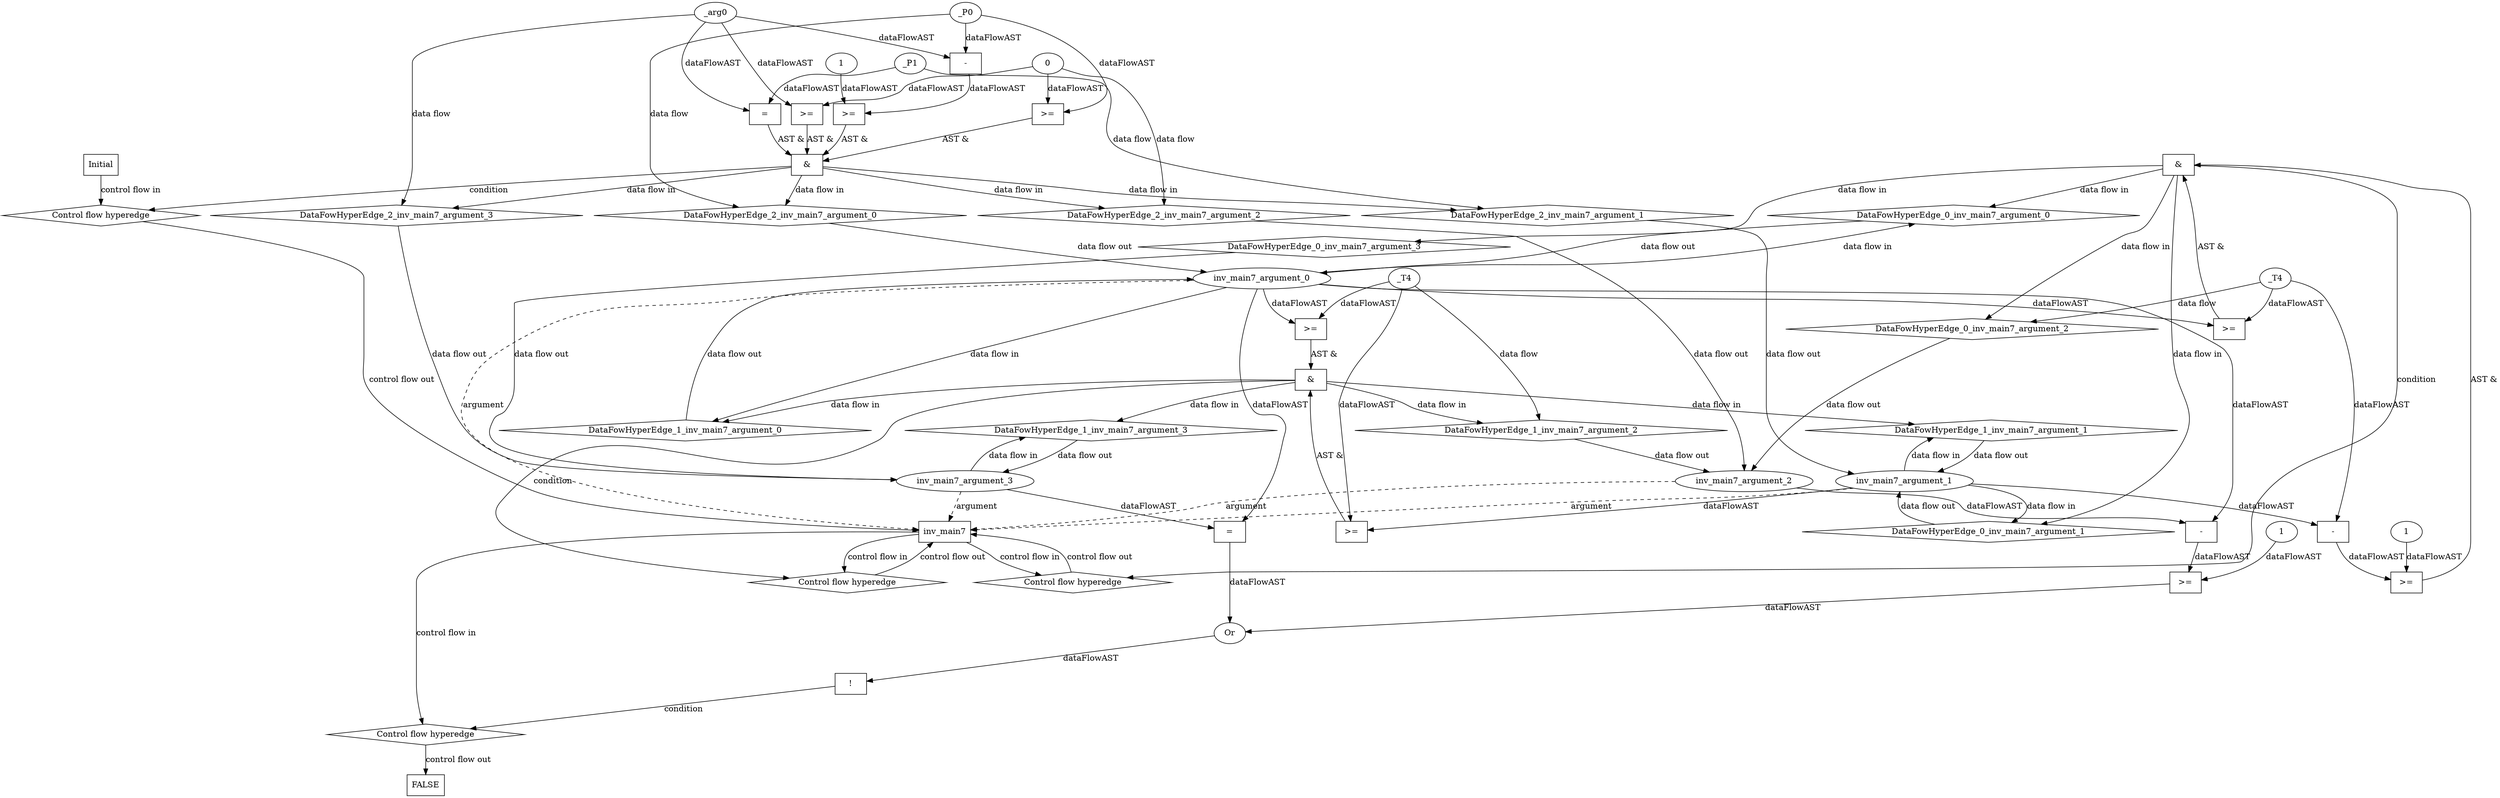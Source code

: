 digraph dag {
"inv_main7" [label="inv_main7" nodeName="inv_main7" class=cfn  shape="rect"];
FALSE [label="FALSE" nodeName=FALSE class=cfn  shape="rect"];
Initial [label="Initial" nodeName=Initial class=cfn  shape="rect"];
ControlFowHyperEdge_0 [label="Control flow hyperedge" nodeName=ControlFowHyperEdge_0 class=controlFlowHyperEdge shape="diamond"];
"inv_main7" -> ControlFowHyperEdge_0 [label="control flow in"]
ControlFowHyperEdge_0 -> "inv_main7" [label="control flow out"]
ControlFowHyperEdge_1 [label="Control flow hyperedge" nodeName=ControlFowHyperEdge_1 class=controlFlowHyperEdge shape="diamond"];
"inv_main7" -> ControlFowHyperEdge_1 [label="control flow in"]
ControlFowHyperEdge_1 -> "inv_main7" [label="control flow out"]
ControlFowHyperEdge_2 [label="Control flow hyperedge" nodeName=ControlFowHyperEdge_2 class=controlFlowHyperEdge shape="diamond"];
"Initial" -> ControlFowHyperEdge_2 [label="control flow in"]
ControlFowHyperEdge_2 -> "inv_main7" [label="control flow out"]
ControlFowHyperEdge_3 [label="Control flow hyperedge" nodeName=ControlFowHyperEdge_3 class=controlFlowHyperEdge shape="diamond"];
"inv_main7" -> ControlFowHyperEdge_3 [label="control flow in"]
ControlFowHyperEdge_3 -> "FALSE" [label="control flow out"]
"inv_main7_argument_0" [label="inv_main7_argument_0" nodeName=argument0 class=argument  head="inv_main7" shape="oval"];
"inv_main7_argument_0" -> "inv_main7"[label="argument" style="dashed"]
"inv_main7_argument_1" [label="inv_main7_argument_1" nodeName=argument1 class=argument  head="inv_main7" shape="oval"];
"inv_main7_argument_1" -> "inv_main7"[label="argument" style="dashed"]
"inv_main7_argument_2" [label="inv_main7_argument_2" nodeName=argument2 class=argument  head="inv_main7" shape="oval"];
"inv_main7_argument_2" -> "inv_main7"[label="argument" style="dashed"]
"inv_main7_argument_3" [label="inv_main7_argument_3" nodeName=argument3 class=argument  head="inv_main7" shape="oval"];
"inv_main7_argument_3" -> "inv_main7"[label="argument" style="dashed"]

"xxxinv_main7___inv_main7_0xxx_and" [label="&" nodeName="xxxinv_main7___inv_main7_0xxx_and" class=Operator shape="rect"];
"xxxinv_main7___inv_main7_0xxxguard_0_node_0" [label=">=" nodeName="xxxinv_main7___inv_main7_0xxxguard_0_node_0" class=Operator  shape="rect"];
"inv_main7_argument_0" -> "xxxinv_main7___inv_main7_0xxxguard_0_node_0"[label="dataFlowAST"]
"xxxinv_main7___inv_main7_0xxxdataFlow_0_node_0" -> "xxxinv_main7___inv_main7_0xxxguard_0_node_0"[label="dataFlowAST"]

"xxxinv_main7___inv_main7_0xxxguard_0_node_0" -> "xxxinv_main7___inv_main7_0xxx_and" [label="AST &"];
"xxxinv_main7___inv_main7_0xxxguard1_node_0" [label=">=" nodeName="xxxinv_main7___inv_main7_0xxxguard1_node_0" class=Operator  shape="rect"];
"xxxinv_main7___inv_main7_0xxxguard1_node_1" [label="-" nodeName="xxxinv_main7___inv_main7_0xxxguard1_node_1" class= Operator shape="rect"];
"xxxinv_main7___inv_main7_0xxxguard1_node_4" [label="1" nodeName="xxxinv_main7___inv_main7_0xxxguard1_node_4" class=Literal ];
"xxxinv_main7___inv_main7_0xxxguard1_node_1" -> "xxxinv_main7___inv_main7_0xxxguard1_node_0"[label="dataFlowAST"]
"xxxinv_main7___inv_main7_0xxxguard1_node_4" -> "xxxinv_main7___inv_main7_0xxxguard1_node_0"[label="dataFlowAST"]
"xxxinv_main7___inv_main7_0xxxdataFlow_0_node_0" -> "xxxinv_main7___inv_main7_0xxxguard1_node_1"[label="dataFlowAST"]
"inv_main7_argument_1" -> "xxxinv_main7___inv_main7_0xxxguard1_node_1"[label="dataFlowAST"]

"xxxinv_main7___inv_main7_0xxxguard1_node_0" -> "xxxinv_main7___inv_main7_0xxx_and" [label="AST &"];
"xxxinv_main7___inv_main7_0xxx_and" -> "ControlFowHyperEdge_0" [label="condition"];
"xxxinv_main7___inv_main7_0xxxdataFlow_0_node_0" [label="_T4" nodeName="xxxinv_main7___inv_main7_0xxxdataFlow_0_node_0" class=Constant ];

"xxxinv_main7___inv_main7_0xxxdataFlow_0_node_0" -> "DataFowHyperEdge_0_inv_main7_argument_2" [label="data flow"];
"xxxinv_main7___inv_main7_1xxx_and" [label="&" nodeName="xxxinv_main7___inv_main7_1xxx_and" class=Operator shape="rect"];
"xxxinv_main7___inv_main7_1xxxguard_0_node_0" [label=">=" nodeName="xxxinv_main7___inv_main7_1xxxguard_0_node_0" class=Operator  shape="rect"];
"inv_main7_argument_0" -> "xxxinv_main7___inv_main7_1xxxguard_0_node_0"[label="dataFlowAST"]
"xxxinv_main7___inv_main7_1xxxdataFlow_0_node_0" -> "xxxinv_main7___inv_main7_1xxxguard_0_node_0"[label="dataFlowAST"]

"xxxinv_main7___inv_main7_1xxxguard_0_node_0" -> "xxxinv_main7___inv_main7_1xxx_and" [label="AST &"];
"xxxinv_main7___inv_main7_1xxxguard1_node_0" [label=">=" nodeName="xxxinv_main7___inv_main7_1xxxguard1_node_0" class=Operator  shape="rect"];
"inv_main7_argument_1" -> "xxxinv_main7___inv_main7_1xxxguard1_node_0"[label="dataFlowAST"]
"xxxinv_main7___inv_main7_1xxxdataFlow_0_node_0" -> "xxxinv_main7___inv_main7_1xxxguard1_node_0"[label="dataFlowAST"]

"xxxinv_main7___inv_main7_1xxxguard1_node_0" -> "xxxinv_main7___inv_main7_1xxx_and" [label="AST &"];
"xxxinv_main7___inv_main7_1xxx_and" -> "ControlFowHyperEdge_1" [label="condition"];
"xxxinv_main7___inv_main7_1xxxdataFlow_0_node_0" [label="_T4" nodeName="xxxinv_main7___inv_main7_1xxxdataFlow_0_node_0" class=Constant ];

"xxxinv_main7___inv_main7_1xxxdataFlow_0_node_0" -> "DataFowHyperEdge_1_inv_main7_argument_2" [label="data flow"];
"xxxinv_main7___Initial_2xxx_and" [label="&" nodeName="xxxinv_main7___Initial_2xxx_and" class=Operator shape="rect"];
"xxxinv_main7___Initial_2xxxguard_0_node_0" [label=">=" nodeName="xxxinv_main7___Initial_2xxxguard_0_node_0" class=Operator  shape="rect"];
"xxxinv_main7___Initial_2xxxdataFlow_0_node_0" -> "xxxinv_main7___Initial_2xxxguard_0_node_0"[label="dataFlowAST"]
"xxxinv_main7___Initial_2xxxdataFlow2_node_0" -> "xxxinv_main7___Initial_2xxxguard_0_node_0"[label="dataFlowAST"]

"xxxinv_main7___Initial_2xxxguard_0_node_0" -> "xxxinv_main7___Initial_2xxx_and" [label="AST &"];
"xxxinv_main7___Initial_2xxxguard1_node_0" [label=">=" nodeName="xxxinv_main7___Initial_2xxxguard1_node_0" class=Operator  shape="rect"];
"xxxinv_main7___Initial_2xxxdataFlow3_node_0" -> "xxxinv_main7___Initial_2xxxguard1_node_0"[label="dataFlowAST"]
"xxxinv_main7___Initial_2xxxdataFlow2_node_0" -> "xxxinv_main7___Initial_2xxxguard1_node_0"[label="dataFlowAST"]

"xxxinv_main7___Initial_2xxxguard1_node_0" -> "xxxinv_main7___Initial_2xxx_and" [label="AST &"];
"xxxinv_main7___Initial_2xxxguard2_node_0" [label=">=" nodeName="xxxinv_main7___Initial_2xxxguard2_node_0" class=Operator  shape="rect"];
"xxxinv_main7___Initial_2xxxguard2_node_1" [label="-" nodeName="xxxinv_main7___Initial_2xxxguard2_node_1" class= Operator shape="rect"];
"xxxinv_main7___Initial_2xxxguard2_node_4" [label="1" nodeName="xxxinv_main7___Initial_2xxxguard2_node_4" class=Literal ];
"xxxinv_main7___Initial_2xxxguard2_node_1" -> "xxxinv_main7___Initial_2xxxguard2_node_0"[label="dataFlowAST"]
"xxxinv_main7___Initial_2xxxguard2_node_4" -> "xxxinv_main7___Initial_2xxxguard2_node_0"[label="dataFlowAST"]
"xxxinv_main7___Initial_2xxxdataFlow_0_node_0" -> "xxxinv_main7___Initial_2xxxguard2_node_1"[label="dataFlowAST"]
"xxxinv_main7___Initial_2xxxdataFlow3_node_0" -> "xxxinv_main7___Initial_2xxxguard2_node_1"[label="dataFlowAST"]

"xxxinv_main7___Initial_2xxxguard2_node_0" -> "xxxinv_main7___Initial_2xxx_and" [label="AST &"];
"xxxinv_main7___Initial_2xxxguard3_node_0" [label="=" nodeName="xxxinv_main7___Initial_2xxxguard3_node_0" class=Operator  shape="rect"];
"xxxinv_main7___Initial_2xxxdataFlow1_node_0" -> "xxxinv_main7___Initial_2xxxguard3_node_0"[label="dataFlowAST"]
"xxxinv_main7___Initial_2xxxdataFlow3_node_0" -> "xxxinv_main7___Initial_2xxxguard3_node_0"[label="dataFlowAST"]

"xxxinv_main7___Initial_2xxxguard3_node_0" -> "xxxinv_main7___Initial_2xxx_and" [label="AST &"];
"xxxinv_main7___Initial_2xxx_and" -> "ControlFowHyperEdge_2" [label="condition"];
"xxxinv_main7___Initial_2xxxdataFlow_0_node_0" [label="_P0" nodeName="xxxinv_main7___Initial_2xxxdataFlow_0_node_0" class=Constant ];

"xxxinv_main7___Initial_2xxxdataFlow_0_node_0" -> "DataFowHyperEdge_2_inv_main7_argument_0" [label="data flow"];
"xxxinv_main7___Initial_2xxxdataFlow1_node_0" [label="_P1" nodeName="xxxinv_main7___Initial_2xxxdataFlow1_node_0" class=Constant ];

"xxxinv_main7___Initial_2xxxdataFlow1_node_0" -> "DataFowHyperEdge_2_inv_main7_argument_1" [label="data flow"];
"xxxinv_main7___Initial_2xxxdataFlow2_node_0" [label="0" nodeName="xxxinv_main7___Initial_2xxxdataFlow2_node_0" class=Literal ];

"xxxinv_main7___Initial_2xxxdataFlow2_node_0" -> "DataFowHyperEdge_2_inv_main7_argument_2" [label="data flow"];
"xxxinv_main7___Initial_2xxxdataFlow3_node_0" [label="_arg0" nodeName="xxxinv_main7___Initial_2xxxdataFlow3_node_0" class=Constant ];

"xxxinv_main7___Initial_2xxxdataFlow3_node_0" -> "DataFowHyperEdge_2_inv_main7_argument_3" [label="data flow"];
"xxxFALSE___inv_main7_3xxxguard_0_node_0" [label="!" nodeName="xxxFALSE___inv_main7_3xxxguard_0_node_0" class=Operator shape="rect"];
"xxxFALSE___inv_main7_3xxxguard_0_node_1" [label="Or" nodeName="xxxFALSE___inv_main7_3xxxguard_0_node_1" class=Operator ];
"xxxFALSE___inv_main7_3xxxguard_0_node_2" [label=">=" nodeName="xxxFALSE___inv_main7_3xxxguard_0_node_2" class=Operator  shape="rect"];
"xxxFALSE___inv_main7_3xxxguard_0_node_3" [label="-" nodeName="xxxFALSE___inv_main7_3xxxguard_0_node_3" class= Operator shape="rect"];
"xxxFALSE___inv_main7_3xxxguard_0_node_6" [label="1" nodeName="xxxFALSE___inv_main7_3xxxguard_0_node_6" class=Literal ];
"xxxFALSE___inv_main7_3xxxguard_0_node_7" [label="=" nodeName="xxxFALSE___inv_main7_3xxxguard_0_node_7" class=Operator  shape="rect"];
"xxxFALSE___inv_main7_3xxxguard_0_node_1" -> "xxxFALSE___inv_main7_3xxxguard_0_node_0"[label="dataFlowAST"]
"xxxFALSE___inv_main7_3xxxguard_0_node_2" -> "xxxFALSE___inv_main7_3xxxguard_0_node_1"[label="dataFlowAST"]
"xxxFALSE___inv_main7_3xxxguard_0_node_7" -> "xxxFALSE___inv_main7_3xxxguard_0_node_1"[label="dataFlowAST"]
"xxxFALSE___inv_main7_3xxxguard_0_node_3" -> "xxxFALSE___inv_main7_3xxxguard_0_node_2"[label="dataFlowAST"]
"xxxFALSE___inv_main7_3xxxguard_0_node_6" -> "xxxFALSE___inv_main7_3xxxguard_0_node_2"[label="dataFlowAST"]
"inv_main7_argument_0" -> "xxxFALSE___inv_main7_3xxxguard_0_node_3"[label="dataFlowAST"]
"inv_main7_argument_2" -> "xxxFALSE___inv_main7_3xxxguard_0_node_3"[label="dataFlowAST"]
"inv_main7_argument_3" -> "xxxFALSE___inv_main7_3xxxguard_0_node_7"[label="dataFlowAST"]
"inv_main7_argument_0" -> "xxxFALSE___inv_main7_3xxxguard_0_node_7"[label="dataFlowAST"]

"xxxFALSE___inv_main7_3xxxguard_0_node_0" -> "ControlFowHyperEdge_3" [label="condition"];
"DataFowHyperEdge_0_inv_main7_argument_0" [label="DataFowHyperEdge_0_inv_main7_argument_0" nodeName="DataFowHyperEdge_0_inv_main7_argument_0" class=DataFlowHyperedge shape="diamond"];
"DataFowHyperEdge_0_inv_main7_argument_0" -> "inv_main7_argument_0"[label="data flow out"]
"xxxinv_main7___inv_main7_0xxx_and" -> "DataFowHyperEdge_0_inv_main7_argument_0"[label="data flow in"]
"DataFowHyperEdge_0_inv_main7_argument_1" [label="DataFowHyperEdge_0_inv_main7_argument_1" nodeName="DataFowHyperEdge_0_inv_main7_argument_1" class=DataFlowHyperedge shape="diamond"];
"DataFowHyperEdge_0_inv_main7_argument_1" -> "inv_main7_argument_1"[label="data flow out"]
"xxxinv_main7___inv_main7_0xxx_and" -> "DataFowHyperEdge_0_inv_main7_argument_1"[label="data flow in"]
"DataFowHyperEdge_0_inv_main7_argument_2" [label="DataFowHyperEdge_0_inv_main7_argument_2" nodeName="DataFowHyperEdge_0_inv_main7_argument_2" class=DataFlowHyperedge shape="diamond"];
"DataFowHyperEdge_0_inv_main7_argument_2" -> "inv_main7_argument_2"[label="data flow out"]
"xxxinv_main7___inv_main7_0xxx_and" -> "DataFowHyperEdge_0_inv_main7_argument_2"[label="data flow in"]
"DataFowHyperEdge_0_inv_main7_argument_3" [label="DataFowHyperEdge_0_inv_main7_argument_3" nodeName="DataFowHyperEdge_0_inv_main7_argument_3" class=DataFlowHyperedge shape="diamond"];
"DataFowHyperEdge_0_inv_main7_argument_3" -> "inv_main7_argument_3"[label="data flow out"]
"xxxinv_main7___inv_main7_0xxx_and" -> "DataFowHyperEdge_0_inv_main7_argument_3"[label="data flow in"]
"DataFowHyperEdge_1_inv_main7_argument_0" [label="DataFowHyperEdge_1_inv_main7_argument_0" nodeName="DataFowHyperEdge_1_inv_main7_argument_0" class=DataFlowHyperedge shape="diamond"];
"DataFowHyperEdge_1_inv_main7_argument_0" -> "inv_main7_argument_0"[label="data flow out"]
"xxxinv_main7___inv_main7_1xxx_and" -> "DataFowHyperEdge_1_inv_main7_argument_0"[label="data flow in"]
"DataFowHyperEdge_1_inv_main7_argument_1" [label="DataFowHyperEdge_1_inv_main7_argument_1" nodeName="DataFowHyperEdge_1_inv_main7_argument_1" class=DataFlowHyperedge shape="diamond"];
"DataFowHyperEdge_1_inv_main7_argument_1" -> "inv_main7_argument_1"[label="data flow out"]
"xxxinv_main7___inv_main7_1xxx_and" -> "DataFowHyperEdge_1_inv_main7_argument_1"[label="data flow in"]
"DataFowHyperEdge_1_inv_main7_argument_2" [label="DataFowHyperEdge_1_inv_main7_argument_2" nodeName="DataFowHyperEdge_1_inv_main7_argument_2" class=DataFlowHyperedge shape="diamond"];
"DataFowHyperEdge_1_inv_main7_argument_2" -> "inv_main7_argument_2"[label="data flow out"]
"xxxinv_main7___inv_main7_1xxx_and" -> "DataFowHyperEdge_1_inv_main7_argument_2"[label="data flow in"]
"DataFowHyperEdge_1_inv_main7_argument_3" [label="DataFowHyperEdge_1_inv_main7_argument_3" nodeName="DataFowHyperEdge_1_inv_main7_argument_3" class=DataFlowHyperedge shape="diamond"];
"DataFowHyperEdge_1_inv_main7_argument_3" -> "inv_main7_argument_3"[label="data flow out"]
"xxxinv_main7___inv_main7_1xxx_and" -> "DataFowHyperEdge_1_inv_main7_argument_3"[label="data flow in"]
"DataFowHyperEdge_2_inv_main7_argument_0" [label="DataFowHyperEdge_2_inv_main7_argument_0" nodeName="DataFowHyperEdge_2_inv_main7_argument_0" class=DataFlowHyperedge shape="diamond"];
"DataFowHyperEdge_2_inv_main7_argument_0" -> "inv_main7_argument_0"[label="data flow out"]
"xxxinv_main7___Initial_2xxx_and" -> "DataFowHyperEdge_2_inv_main7_argument_0"[label="data flow in"]
"DataFowHyperEdge_2_inv_main7_argument_1" [label="DataFowHyperEdge_2_inv_main7_argument_1" nodeName="DataFowHyperEdge_2_inv_main7_argument_1" class=DataFlowHyperedge shape="diamond"];
"DataFowHyperEdge_2_inv_main7_argument_1" -> "inv_main7_argument_1"[label="data flow out"]
"xxxinv_main7___Initial_2xxx_and" -> "DataFowHyperEdge_2_inv_main7_argument_1"[label="data flow in"]
"DataFowHyperEdge_2_inv_main7_argument_2" [label="DataFowHyperEdge_2_inv_main7_argument_2" nodeName="DataFowHyperEdge_2_inv_main7_argument_2" class=DataFlowHyperedge shape="diamond"];
"DataFowHyperEdge_2_inv_main7_argument_2" -> "inv_main7_argument_2"[label="data flow out"]
"xxxinv_main7___Initial_2xxx_and" -> "DataFowHyperEdge_2_inv_main7_argument_2"[label="data flow in"]
"DataFowHyperEdge_2_inv_main7_argument_3" [label="DataFowHyperEdge_2_inv_main7_argument_3" nodeName="DataFowHyperEdge_2_inv_main7_argument_3" class=DataFlowHyperedge shape="diamond"];
"DataFowHyperEdge_2_inv_main7_argument_3" -> "inv_main7_argument_3"[label="data flow out"]
"xxxinv_main7___Initial_2xxx_and" -> "DataFowHyperEdge_2_inv_main7_argument_3"[label="data flow in"]
"inv_main7_argument_0" -> "DataFowHyperEdge_0_inv_main7_argument_0"[label="data flow in"]
"inv_main7_argument_1" -> "DataFowHyperEdge_0_inv_main7_argument_1"[label="data flow in"]
"inv_main7_argument_0" -> "DataFowHyperEdge_1_inv_main7_argument_0"[label="data flow in"]
"inv_main7_argument_1" -> "DataFowHyperEdge_1_inv_main7_argument_1"[label="data flow in"]
"inv_main7_argument_3" -> "DataFowHyperEdge_1_inv_main7_argument_3"[label="data flow in"]




}
